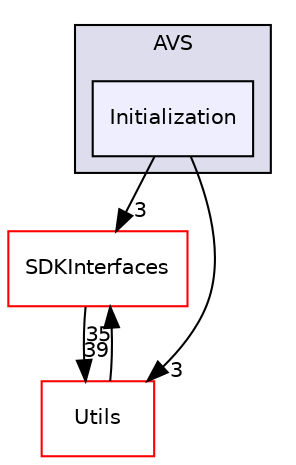 digraph "/workplace/avs-device-sdk/AVSCommon/AVS/include/AVSCommon/AVS/Initialization" {
  compound=true
  node [ fontsize="10", fontname="Helvetica"];
  edge [ labelfontsize="10", labelfontname="Helvetica"];
  subgraph clusterdir_1b86ff6fe19386d1d992f6fa0aca02b2 {
    graph [ bgcolor="#ddddee", pencolor="black", label="AVS" fontname="Helvetica", fontsize="10", URL="dir_1b86ff6fe19386d1d992f6fa0aca02b2.html"]
  dir_0cdc2576cbdff8bbeec8f5cd9892073c [shape=box, label="Initialization", style="filled", fillcolor="#eeeeff", pencolor="black", URL="dir_0cdc2576cbdff8bbeec8f5cd9892073c.html"];
  }
  dir_97afc8111b754cf401b73024f872f45d [shape=box label="SDKInterfaces" fillcolor="white" style="filled" color="red" URL="dir_97afc8111b754cf401b73024f872f45d.html"];
  dir_49dd3d9ac5586189aa170bac46425b9c [shape=box label="Utils" fillcolor="white" style="filled" color="red" URL="dir_49dd3d9ac5586189aa170bac46425b9c.html"];
  dir_0cdc2576cbdff8bbeec8f5cd9892073c->dir_97afc8111b754cf401b73024f872f45d [headlabel="3", labeldistance=1.5 headhref="dir_000138_000018.html"];
  dir_0cdc2576cbdff8bbeec8f5cd9892073c->dir_49dd3d9ac5586189aa170bac46425b9c [headlabel="3", labeldistance=1.5 headhref="dir_000138_000151.html"];
  dir_97afc8111b754cf401b73024f872f45d->dir_49dd3d9ac5586189aa170bac46425b9c [headlabel="39", labeldistance=1.5 headhref="dir_000018_000151.html"];
  dir_49dd3d9ac5586189aa170bac46425b9c->dir_97afc8111b754cf401b73024f872f45d [headlabel="35", labeldistance=1.5 headhref="dir_000151_000018.html"];
}
